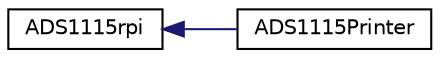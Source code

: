 digraph "Graphical Class Hierarchy"
{
 // LATEX_PDF_SIZE
  edge [fontname="Helvetica",fontsize="10",labelfontname="Helvetica",labelfontsize="10"];
  node [fontname="Helvetica",fontsize="10",shape=record];
  rankdir="LR";
  Node0 [label="ADS1115rpi",height=0.2,width=0.4,color="black", fillcolor="white", style="filled",URL="$classADS1115rpi.html",tooltip="This class reads data from the ADS1115 in the background (separate thread) and calls a callback funct..."];
  Node0 -> Node1 [dir="back",color="midnightblue",fontsize="10",style="solid",fontname="Helvetica"];
  Node1 [label="ADS1115Printer",height=0.2,width=0.4,color="black", fillcolor="white", style="filled",URL="$classADS1115Printer.html",tooltip=" "];
}
